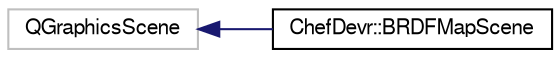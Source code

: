 digraph "Graphical Class Hierarchy"
{
 // LATEX_PDF_SIZE
  edge [fontname="FreeSans",fontsize="10",labelfontname="FreeSans",labelfontsize="10"];
  node [fontname="FreeSans",fontsize="10",shape=record];
  rankdir="LR";
  Node16 [label="QGraphicsScene",height=0.2,width=0.4,color="grey75", fillcolor="white", style="filled",tooltip=" "];
  Node16 -> Node0 [dir="back",color="midnightblue",fontsize="10",style="solid",fontname="FreeSans"];
  Node0 [label="ChefDevr::BRDFMapScene",height=0.2,width=0.4,color="black", fillcolor="white", style="filled",URL="$class_chef_devr_1_1_b_r_d_f_map_scene.html",tooltip="Widget that allows choosing a BRDF by providing a latent space representation."];
}
